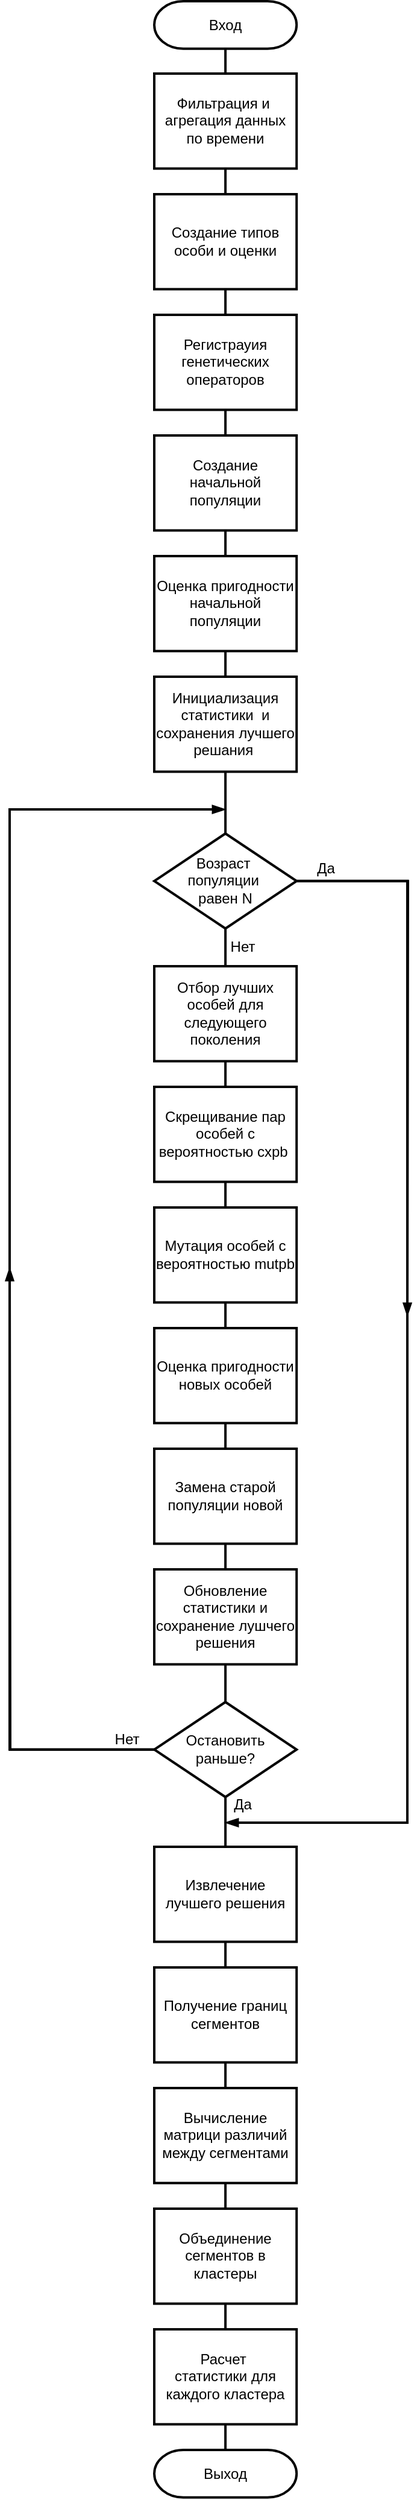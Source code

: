 <mxfile>
    <diagram id="cA_NNs_CJCysyV5ECCQ1" name="Page-1">
        <mxGraphModel dx="865" dy="826" grid="1" gridSize="10" guides="1" tooltips="1" connect="1" arrows="1" fold="1" page="1" pageScale="1" pageWidth="3300" pageHeight="2339" math="0" shadow="0">
            <root>
                <mxCell id="0"/>
                <mxCell id="1" parent="0"/>
                <mxCell id="124" style="edgeStyle=none;html=1;exitX=0.5;exitY=1;exitDx=0;exitDy=0;exitPerimeter=0;entryX=0.5;entryY=0;entryDx=0;entryDy=0;endArrow=none;endFill=0;strokeWidth=2;" parent="1" source="115" target="116" edge="1">
                    <mxGeometry relative="1" as="geometry"/>
                </mxCell>
                <mxCell id="115" value="Вход" style="strokeWidth=2;html=1;shape=stencil(xVXBboMwDP0ajkxAtK49Tqw79rJJO7vUpVFDgpysdH+/0IBaoDCayyQO+Bne83NsJWCpPkCJQRJJKDBgb0GSfCIVXIJRZAObOTh4EbmwcuFq6ULQJWbGYScgDluBLqMNqSNWfGcaBi4PSNzUWbYOolf7Tf2wNFNSWhKupO5kbvKWDLi0/0ZnRxY9PTuZnyZ2UWkVCjRIHfRqbuOAIHn3VornKX14KHUdtbp/KX09rhT7Ka19uhf3xeKZHdx4GLsjt1zNPDAvuZb9cXdezRzIzXY3IsdSi4wtIEu3kB1zUt9yd7fIEurlHiTadKFOeK2+P99T/lsGweUNw8vycQagzL5QrwZqKFgTn0M4cx2SMlC3ocMvgHIMLU+4F5B3UrpCLG/g5uzvl7vwcNzr2TyKf7Tsc8aZUBonNsHigzm7oCPDydK9IpyY2j0Xwt1OYwsxILig7q68AL8=);whiteSpace=wrap;aspect=fixed;" parent="1" vertex="1">
                    <mxGeometry x="910" y="110" width="118.11" height="39.37" as="geometry"/>
                </mxCell>
                <mxCell id="116" value="Фильтрация и&amp;nbsp; агрегация данных по времени" style="rounded=0;whiteSpace=wrap;html=1;aspect=fixed;strokeWidth=2;" parent="1" vertex="1">
                    <mxGeometry x="910" y="170" width="118.11" height="78.74" as="geometry"/>
                </mxCell>
                <mxCell id="130" style="edgeStyle=none;html=1;exitX=0.5;exitY=1;exitDx=0;exitDy=0;entryX=0.5;entryY=0;entryDx=0;entryDy=0;endArrow=none;endFill=0;strokeWidth=2;" parent="1" source="118" target="119" edge="1">
                    <mxGeometry relative="1" as="geometry"/>
                </mxCell>
                <mxCell id="118" value="Получение границ сегментов" style="rounded=0;whiteSpace=wrap;html=1;aspect=fixed;strokeWidth=2;" parent="1" vertex="1">
                    <mxGeometry x="910" y="1740" width="118.11" height="78.74" as="geometry"/>
                </mxCell>
                <mxCell id="131" style="edgeStyle=none;html=1;exitX=0.5;exitY=1;exitDx=0;exitDy=0;entryX=0.5;entryY=0;entryDx=0;entryDy=0;endArrow=none;endFill=0;strokeWidth=2;" parent="1" source="119" target="120" edge="1">
                    <mxGeometry relative="1" as="geometry"/>
                </mxCell>
                <mxCell id="119" value="Вычисление матрици различий между сегментами" style="rounded=0;whiteSpace=wrap;html=1;aspect=fixed;strokeWidth=2;" parent="1" vertex="1">
                    <mxGeometry x="910" y="1840" width="118.11" height="78.74" as="geometry"/>
                </mxCell>
                <mxCell id="132" style="edgeStyle=none;html=1;exitX=0.5;exitY=1;exitDx=0;exitDy=0;entryX=0.5;entryY=0;entryDx=0;entryDy=0;endArrow=none;endFill=0;strokeWidth=2;" parent="1" source="120" target="121" edge="1">
                    <mxGeometry relative="1" as="geometry"/>
                </mxCell>
                <mxCell id="120" value="Объединение сегментов в кластеры" style="rounded=0;whiteSpace=wrap;html=1;aspect=fixed;strokeWidth=2;" parent="1" vertex="1">
                    <mxGeometry x="910" y="1940" width="118.11" height="78.74" as="geometry"/>
                </mxCell>
                <mxCell id="121" value="Расчет&amp;nbsp;&lt;div&gt;статистики для каждого кластера&lt;/div&gt;" style="rounded=0;whiteSpace=wrap;html=1;aspect=fixed;strokeWidth=2;" parent="1" vertex="1">
                    <mxGeometry x="910" y="2040" width="118.11" height="78.74" as="geometry"/>
                </mxCell>
                <mxCell id="122" value="Выход" style="strokeWidth=2;html=1;shape=stencil(xVXBboMwDP0ajkxAtK49Tqw79rJJO7vUpVFDgpysdH+/0IBaoDCayyQO+Bne83NsJWCpPkCJQRJJKDBgb0GSfCIVXIJRZAObOTh4EbmwcuFq6ULQJWbGYScgDluBLqMNqSNWfGcaBi4PSNzUWbYOolf7Tf2wNFNSWhKupO5kbvKWDLi0/0ZnRxY9PTuZnyZ2UWkVCjRIHfRqbuOAIHn3VornKX14KHUdtbp/KX09rhT7Ka19uhf3xeKZHdx4GLsjt1zNPDAvuZb9cXdezRzIzXY3IsdSi4wtIEu3kB1zUt9yd7fIEurlHiTadKFOeK2+P99T/lsGweUNw8vycQagzL5QrwZqKFgTn0M4cx2SMlC3ocMvgHIMLU+4F5B3UrpCLG/g5uzvl7vwcNzr2TyKf7Tsc8aZUBonNsHigzm7oCPDydK9IpyY2j0Xwt1OYwsxILig7q68AL8=);whiteSpace=wrap;aspect=fixed;" parent="1" vertex="1">
                    <mxGeometry x="910" y="2140" width="118.11" height="39.37" as="geometry"/>
                </mxCell>
                <mxCell id="133" style="edgeStyle=none;html=1;exitX=0.5;exitY=1;exitDx=0;exitDy=0;entryX=0.5;entryY=0;entryDx=0;entryDy=0;entryPerimeter=0;endArrow=none;endFill=0;strokeWidth=2;" parent="1" source="121" target="122" edge="1">
                    <mxGeometry relative="1" as="geometry"/>
                </mxCell>
                <mxCell id="160" style="edgeStyle=none;html=1;exitX=0.5;exitY=1;exitDx=0;exitDy=0;entryX=0.5;entryY=0;entryDx=0;entryDy=0;endArrow=none;endFill=0;strokeWidth=2;" parent="1" source="116" target="140" edge="1">
                    <mxGeometry relative="1" as="geometry">
                        <mxPoint x="969.055" y="219.37" as="sourcePoint"/>
                    </mxGeometry>
                </mxCell>
                <mxCell id="161" style="edgeStyle=none;html=1;exitX=0.5;exitY=1;exitDx=0;exitDy=0;entryX=0.5;entryY=0;entryDx=0;entryDy=0;endArrow=none;endFill=0;strokeWidth=2;" parent="1" source="140" target="141" edge="1">
                    <mxGeometry relative="1" as="geometry"/>
                </mxCell>
                <mxCell id="140" value="Создание типов особи и оценки" style="rounded=0;whiteSpace=wrap;html=1;aspect=fixed;strokeWidth=2;" parent="1" vertex="1">
                    <mxGeometry x="910" y="270" width="118.11" height="78.74" as="geometry"/>
                </mxCell>
                <mxCell id="162" style="edgeStyle=none;html=1;exitX=0.5;exitY=1;exitDx=0;exitDy=0;entryX=0.5;entryY=0;entryDx=0;entryDy=0;endArrow=none;endFill=0;strokeWidth=2;" parent="1" source="141" target="142" edge="1">
                    <mxGeometry relative="1" as="geometry"/>
                </mxCell>
                <mxCell id="141" value="Регистрауия генетических операторов" style="rounded=0;whiteSpace=wrap;html=1;aspect=fixed;strokeWidth=2;" parent="1" vertex="1">
                    <mxGeometry x="910" y="370" width="118.11" height="78.74" as="geometry"/>
                </mxCell>
                <mxCell id="163" style="edgeStyle=none;html=1;exitX=0.5;exitY=1;exitDx=0;exitDy=0;entryX=0.5;entryY=0;entryDx=0;entryDy=0;endArrow=none;endFill=0;strokeWidth=2;" parent="1" source="142" target="143" edge="1">
                    <mxGeometry relative="1" as="geometry"/>
                </mxCell>
                <mxCell id="142" value="Создание начальной популяции" style="rounded=0;whiteSpace=wrap;html=1;aspect=fixed;strokeWidth=2;" parent="1" vertex="1">
                    <mxGeometry x="910" y="470" width="118.11" height="78.74" as="geometry"/>
                </mxCell>
                <mxCell id="164" style="edgeStyle=none;html=1;exitX=0.5;exitY=1;exitDx=0;exitDy=0;endArrow=none;endFill=0;strokeWidth=2;" parent="1" source="143" target="153" edge="1">
                    <mxGeometry relative="1" as="geometry"/>
                </mxCell>
                <mxCell id="143" value="Оценка пригодности начальной популяции" style="rounded=0;whiteSpace=wrap;html=1;aspect=fixed;strokeWidth=2;" parent="1" vertex="1">
                    <mxGeometry x="910" y="570" width="118.11" height="78.74" as="geometry"/>
                </mxCell>
                <mxCell id="166" style="edgeStyle=none;html=1;exitX=0.5;exitY=1;exitDx=0;exitDy=0;entryX=0.5;entryY=0;entryDx=0;entryDy=0;endArrow=none;endFill=0;strokeWidth=2;" parent="1" source="144" target="145" edge="1">
                    <mxGeometry relative="1" as="geometry"/>
                </mxCell>
                <mxCell id="182" style="edgeStyle=orthogonalEdgeStyle;html=1;exitX=1;exitY=0.5;exitDx=0;exitDy=0;rounded=0;curved=0;endArrow=blockThin;endFill=1;strokeWidth=2;" edge="1" parent="1" source="144">
                    <mxGeometry relative="1" as="geometry">
                        <mxPoint x="1120" y="1200" as="targetPoint"/>
                    </mxGeometry>
                </mxCell>
                <mxCell id="144" value="Возраст&amp;nbsp;&lt;div&gt;популяции&amp;nbsp;&lt;/div&gt;&lt;div&gt;равен N&lt;/div&gt;" style="rhombus;whiteSpace=wrap;html=1;aspect=fixed;strokeWidth=2;" parent="1" vertex="1">
                    <mxGeometry x="910" y="800" width="118.11" height="78.74" as="geometry"/>
                </mxCell>
                <mxCell id="167" style="edgeStyle=none;html=1;exitX=0.5;exitY=1;exitDx=0;exitDy=0;entryX=0.5;entryY=0;entryDx=0;entryDy=0;endArrow=none;endFill=0;strokeWidth=2;" parent="1" source="145" target="147" edge="1">
                    <mxGeometry relative="1" as="geometry"/>
                </mxCell>
                <mxCell id="145" value="Отбор лучших особей для следующего поколения" style="rounded=0;whiteSpace=wrap;html=1;aspect=fixed;strokeWidth=2;" parent="1" vertex="1">
                    <mxGeometry x="910" y="910" width="118.11" height="78.74" as="geometry"/>
                </mxCell>
                <mxCell id="168" style="edgeStyle=none;html=1;exitX=0.5;exitY=1;exitDx=0;exitDy=0;entryX=0.5;entryY=0;entryDx=0;entryDy=0;endArrow=none;endFill=0;strokeWidth=2;" parent="1" source="147" target="149" edge="1">
                    <mxGeometry relative="1" as="geometry"/>
                </mxCell>
                <mxCell id="147" value="Скрещивание пар особей с вероятностью cxpb&amp;nbsp;" style="rounded=0;whiteSpace=wrap;html=1;aspect=fixed;strokeWidth=2;" parent="1" vertex="1">
                    <mxGeometry x="910" y="1010" width="118.11" height="78.74" as="geometry"/>
                </mxCell>
                <mxCell id="169" style="edgeStyle=none;html=1;exitX=0.5;exitY=1;exitDx=0;exitDy=0;entryX=0.5;entryY=0;entryDx=0;entryDy=0;endArrow=none;endFill=0;strokeWidth=2;" parent="1" source="149" target="150" edge="1">
                    <mxGeometry relative="1" as="geometry"/>
                </mxCell>
                <mxCell id="149" value="Мутация особей с вероятностью mutpb" style="rounded=0;whiteSpace=wrap;html=1;aspect=fixed;strokeWidth=2;" parent="1" vertex="1">
                    <mxGeometry x="910" y="1110" width="118.11" height="78.74" as="geometry"/>
                </mxCell>
                <mxCell id="170" style="edgeStyle=none;html=1;exitX=0.5;exitY=1;exitDx=0;exitDy=0;entryX=0.5;entryY=0;entryDx=0;entryDy=0;endArrow=none;endFill=0;strokeWidth=2;" parent="1" source="150" target="151" edge="1">
                    <mxGeometry relative="1" as="geometry"/>
                </mxCell>
                <mxCell id="150" value="Оценка пригодности новых особей" style="rounded=0;whiteSpace=wrap;html=1;aspect=fixed;strokeWidth=2;" parent="1" vertex="1">
                    <mxGeometry x="910" y="1210" width="118.11" height="78.74" as="geometry"/>
                </mxCell>
                <mxCell id="171" style="edgeStyle=none;html=1;exitX=0.5;exitY=1;exitDx=0;exitDy=0;endArrow=none;endFill=0;strokeWidth=2;" parent="1" source="151" target="154" edge="1">
                    <mxGeometry relative="1" as="geometry"/>
                </mxCell>
                <mxCell id="151" value="Замена старой популяции новой" style="rounded=0;whiteSpace=wrap;html=1;aspect=fixed;strokeWidth=2;" parent="1" vertex="1">
                    <mxGeometry x="910" y="1310" width="118.11" height="78.74" as="geometry"/>
                </mxCell>
                <mxCell id="165" style="edgeStyle=none;html=1;exitX=0.5;exitY=1;exitDx=0;exitDy=0;entryX=0.5;entryY=0;entryDx=0;entryDy=0;endArrow=none;endFill=0;strokeWidth=2;" parent="1" source="153" target="144" edge="1">
                    <mxGeometry relative="1" as="geometry"/>
                </mxCell>
                <mxCell id="153" value="Инициализация статистики&amp;nbsp; и сохранения лучшего решания&amp;nbsp;" style="rounded=0;whiteSpace=wrap;html=1;aspect=fixed;strokeWidth=2;" parent="1" vertex="1">
                    <mxGeometry x="910" y="670" width="118.11" height="78.74" as="geometry"/>
                </mxCell>
                <mxCell id="172" style="edgeStyle=none;html=1;exitX=0.5;exitY=1;exitDx=0;exitDy=0;entryX=0.5;entryY=0;entryDx=0;entryDy=0;endArrow=none;endFill=0;strokeWidth=2;" parent="1" source="154" target="155" edge="1">
                    <mxGeometry relative="1" as="geometry"/>
                </mxCell>
                <mxCell id="154" value="Обновление статистики и сохранение лушчего решения" style="rounded=0;whiteSpace=wrap;html=1;aspect=fixed;strokeWidth=2;" parent="1" vertex="1">
                    <mxGeometry x="910" y="1410" width="118.11" height="78.74" as="geometry"/>
                </mxCell>
                <mxCell id="158" style="edgeStyle=none;html=1;exitX=0.5;exitY=1;exitDx=0;exitDy=0;entryX=0.5;entryY=0;entryDx=0;entryDy=0;endArrow=none;endFill=0;strokeWidth=2;" parent="1" source="155" target="156" edge="1">
                    <mxGeometry relative="1" as="geometry">
                        <mxPoint x="990" y="1820.571" as="targetPoint"/>
                    </mxGeometry>
                </mxCell>
                <mxCell id="159" style="edgeStyle=orthogonalEdgeStyle;html=1;exitX=0;exitY=0.5;exitDx=0;exitDy=0;rounded=0;strokeWidth=2;endArrow=blockThin;endFill=1;" parent="1" source="155" edge="1">
                    <mxGeometry relative="1" as="geometry">
                        <mxPoint x="969" y="780" as="targetPoint"/>
                        <Array as="points">
                            <mxPoint x="790" y="1559"/>
                            <mxPoint x="790" y="780"/>
                            <mxPoint x="969" y="780"/>
                        </Array>
                    </mxGeometry>
                </mxCell>
                <mxCell id="183" style="edgeStyle=orthogonalEdgeStyle;html=1;exitX=0;exitY=0.5;exitDx=0;exitDy=0;rounded=0;curved=0;endArrow=blockThin;endFill=1;strokeWidth=2;" edge="1" parent="1" source="155">
                    <mxGeometry relative="1" as="geometry">
                        <mxPoint x="790" y="1160" as="targetPoint"/>
                    </mxGeometry>
                </mxCell>
                <mxCell id="155" value="Остановить раньше?" style="rhombus;whiteSpace=wrap;html=1;aspect=fixed;strokeWidth=2;" parent="1" vertex="1">
                    <mxGeometry x="910" y="1520" width="118.11" height="78.74" as="geometry"/>
                </mxCell>
                <mxCell id="156" value="Извлечение лучшего решения" style="rounded=0;whiteSpace=wrap;html=1;aspect=fixed;strokeWidth=2;" parent="1" vertex="1">
                    <mxGeometry x="910" y="1640" width="118.11" height="78.74" as="geometry"/>
                </mxCell>
                <mxCell id="173" style="edgeStyle=none;html=1;exitX=0.5;exitY=1;exitDx=0;exitDy=0;entryX=0.5;entryY=0;entryDx=0;entryDy=0;endArrow=none;endFill=0;strokeWidth=2;" parent="1" source="156" target="118" edge="1">
                    <mxGeometry relative="1" as="geometry">
                        <mxPoint x="969.055" y="1770" as="targetPoint"/>
                    </mxGeometry>
                </mxCell>
                <mxCell id="174" value="Да" style="text;html=1;align=center;verticalAlign=middle;resizable=0;points=[];autosize=1;strokeColor=none;fillColor=none;strokeWidth=2;" parent="1" vertex="1">
                    <mxGeometry x="1032" y="814.37" width="40" height="30" as="geometry"/>
                </mxCell>
                <mxCell id="176" value="Нет" style="text;html=1;align=center;verticalAlign=middle;resizable=0;points=[];autosize=1;strokeColor=none;fillColor=none;strokeWidth=2;" parent="1" vertex="1">
                    <mxGeometry x="963" y="878.74" width="40" height="30" as="geometry"/>
                </mxCell>
                <mxCell id="177" value="Нет" style="text;html=1;align=center;verticalAlign=middle;resizable=0;points=[];autosize=1;strokeColor=none;fillColor=none;strokeWidth=2;" parent="1" vertex="1">
                    <mxGeometry x="867" y="1536" width="40" height="30" as="geometry"/>
                </mxCell>
                <mxCell id="178" value="Да" style="text;html=1;align=center;verticalAlign=middle;resizable=0;points=[];autosize=1;strokeColor=none;fillColor=none;strokeWidth=2;" parent="1" vertex="1">
                    <mxGeometry x="963" y="1590" width="40" height="30" as="geometry"/>
                </mxCell>
                <mxCell id="181" style="edgeStyle=orthogonalEdgeStyle;html=1;exitX=1;exitY=0.5;exitDx=0;exitDy=0;rounded=0;curved=0;endArrow=blockThin;endFill=1;strokeWidth=2;" edge="1" parent="1" source="144">
                    <mxGeometry relative="1" as="geometry">
                        <mxPoint x="969" y="1620" as="targetPoint"/>
                        <Array as="points">
                            <mxPoint x="1120" y="839"/>
                            <mxPoint x="1120" y="1620"/>
                        </Array>
                    </mxGeometry>
                </mxCell>
            </root>
        </mxGraphModel>
    </diagram>
</mxfile>